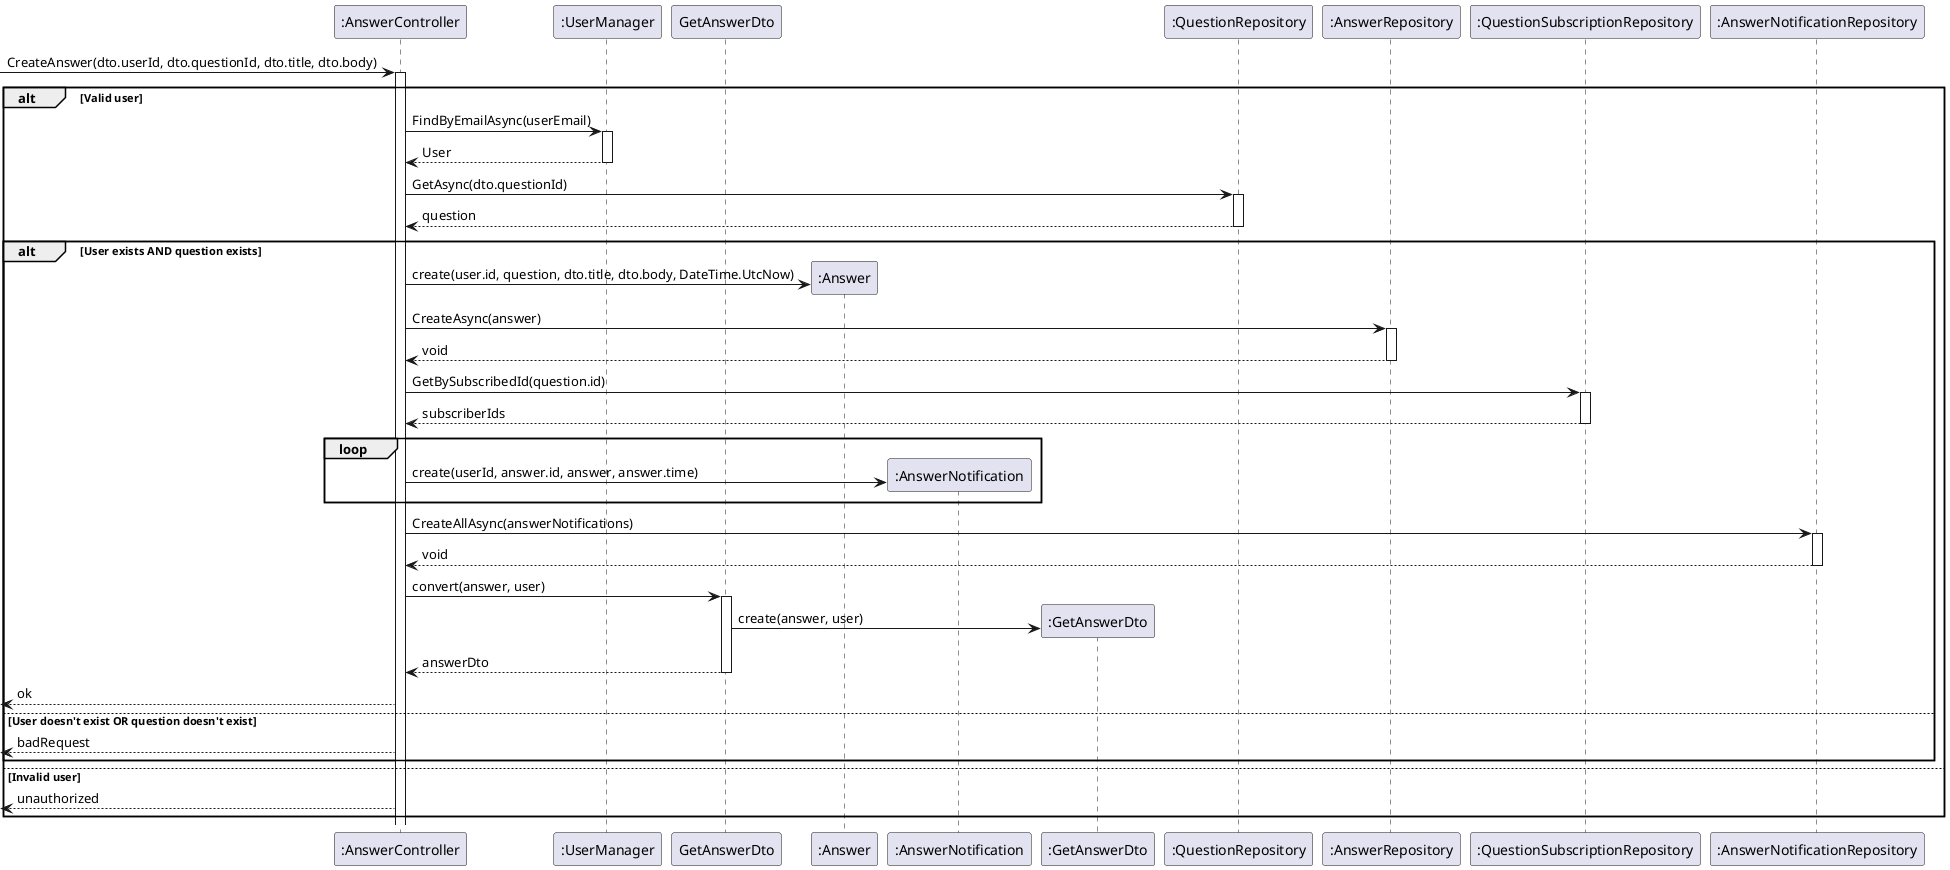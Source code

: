 @startuml Answer Question
participant ":AnswerController" as controller
participant ":UserManager" as userManager
participant GetAnswerDto
participant ":Answer" as answer
participant ":AnswerNotification" as answerNotification
participant ":GetAnswerDto" as getAnswerDto 
participant ":QuestionRepository" as questionRepository
participant ":AnswerRepository" as repository
participant ":QuestionSubscriptionRepository" as subscriptionRepository
participant ":AnswerNotificationRepository" as notificationRepository

-> controller: CreateAnswer(dto.userId, dto.questionId, dto.title, dto.body)
activate controller 


alt Valid user
    controller -> userManager: FindByEmailAsync(userEmail)
	activate userManager
	controller <-- userManager: User
	' TO-ASK: User|null of gewoon User?
	deactivate userManager

    controller -> questionRepository: GetAsync(dto.questionId)
    activate questionRepository
    questionRepository --> controller : question
    deactivate questionRepository

    alt User exists AND question exists
        controller -> answer **: create(user.id, question, dto.title, dto.body, DateTime.UtcNow)
        controller -> repository: CreateAsync(answer)
        activate repository
        repository --> controller: void
        deactivate repository

        controller -> subscriptionRepository: GetBySubscribedId(question.id)
        activate subscriptionRepository
        subscriptionRepository --> controller: subscriberIds
        deactivate subscriptionRepository
        
        loop 
            controller -> answerNotification **: create(userId, answer.id, answer, answer.time)
        end
        controller -> notificationRepository: CreateAllAsync(answerNotifications)
        activate notificationRepository
        notificationRepository --> controller: void
        deactivate notificationRepository
        
        controller -> GetAnswerDto: convert(answer, user)
        activate GetAnswerDto
        GetAnswerDto -> getAnswerDto ** : create(answer, user)
        GetAnswerDto --> controller: answerDto
        deactivate GetAnswerDto
        <-- controller: ok


    else User doesn't exist OR question doesn't exist
        <-- controller: badRequest
    end

else Invalid user
    <-- controller: unauthorized
end

' var ret = GetAnswerDto.Convert(answer, user);
' return Ok(ret);